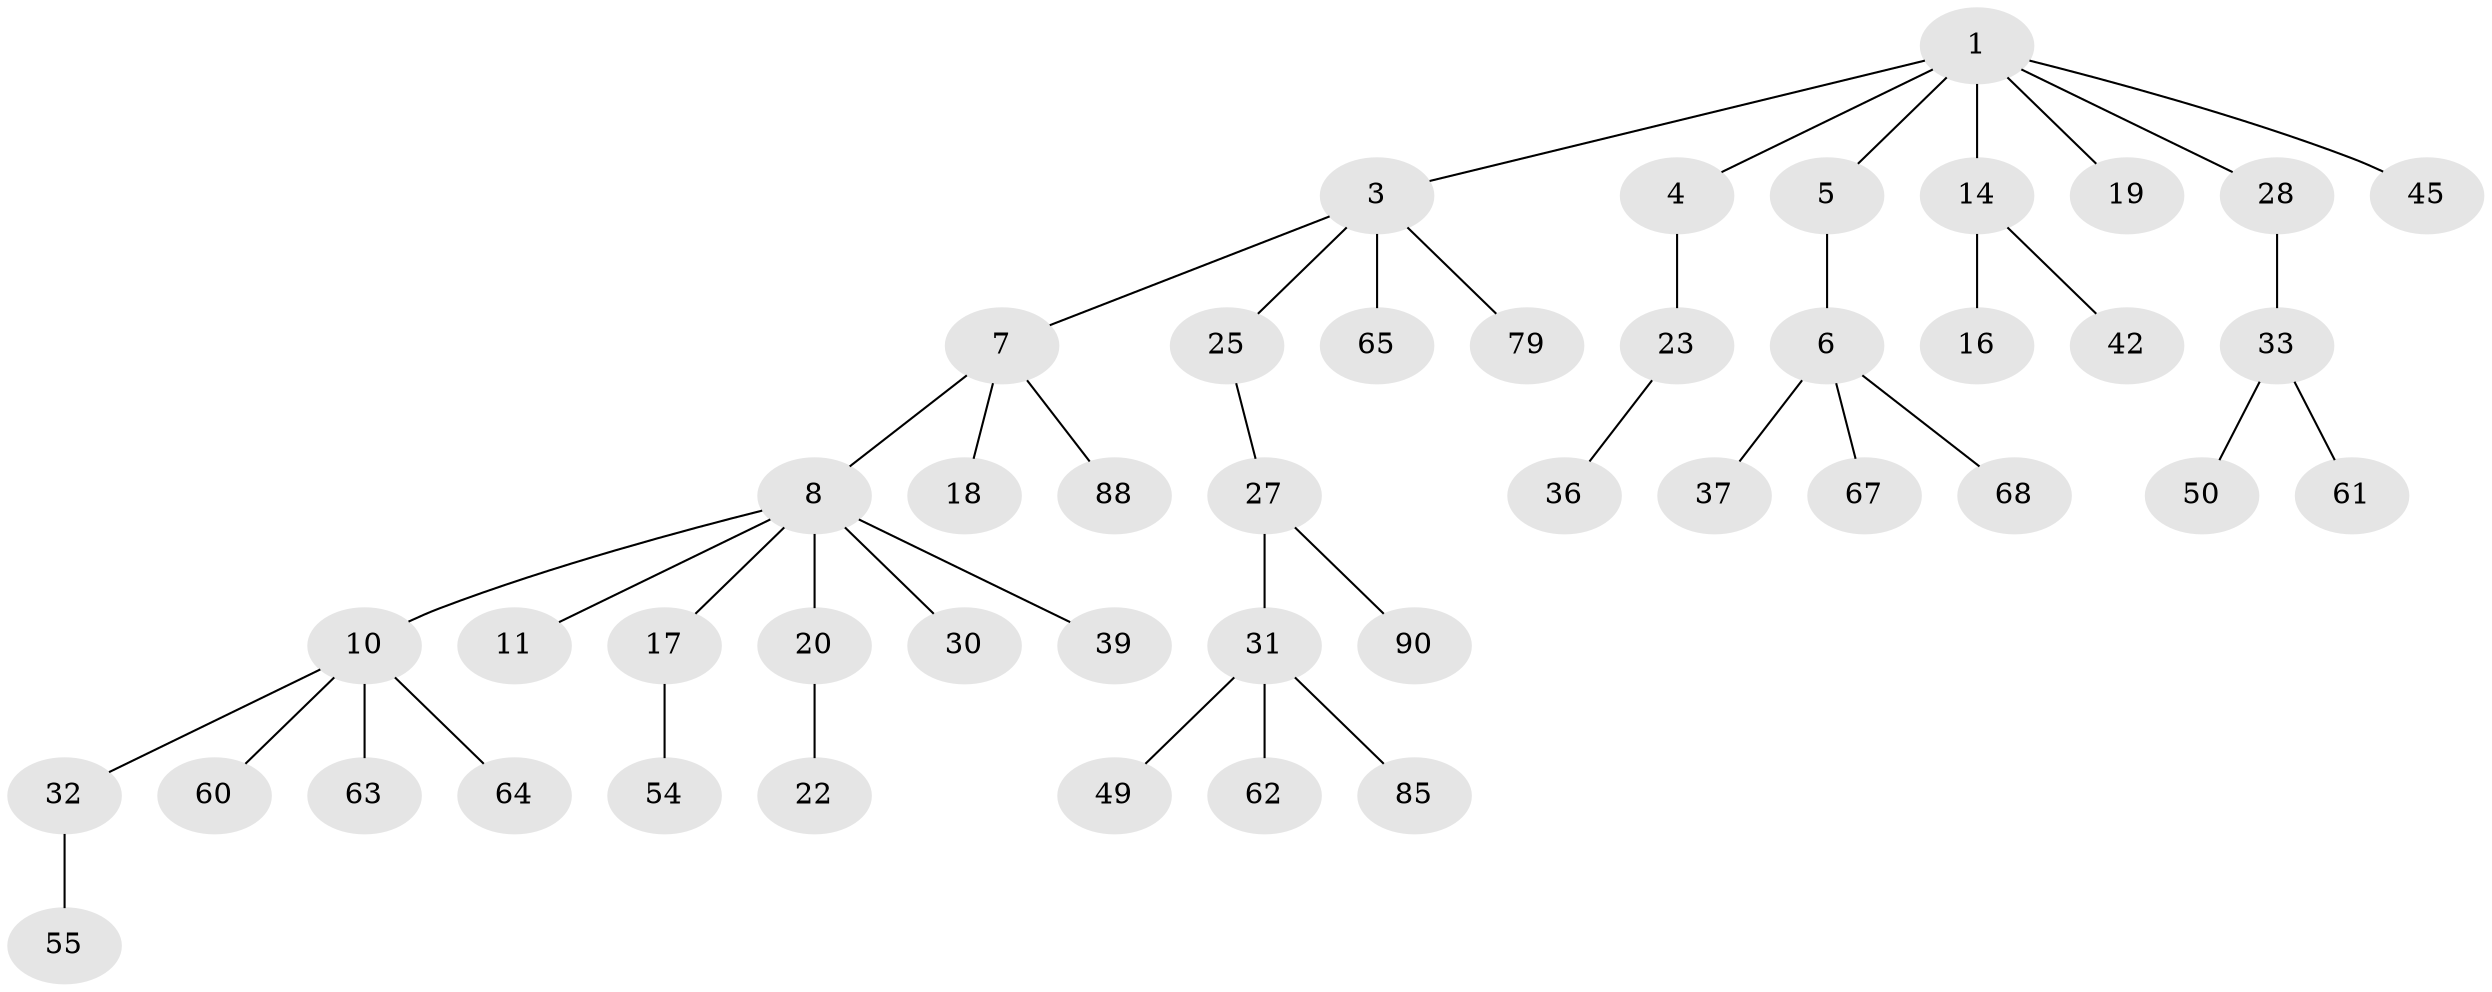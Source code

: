 // original degree distribution, {4: 0.08888888888888889, 6: 0.011111111111111112, 5: 0.022222222222222223, 2: 0.2111111111111111, 3: 0.14444444444444443, 7: 0.011111111111111112, 1: 0.5111111111111111}
// Generated by graph-tools (version 1.1) at 2025/19/03/04/25 18:19:11]
// undirected, 45 vertices, 44 edges
graph export_dot {
graph [start="1"]
  node [color=gray90,style=filled];
  1 [super="+2+13+38"];
  3;
  4;
  5 [super="+46"];
  6;
  7;
  8 [super="+12+9+29+21+82"];
  10 [super="+26+47+15"];
  11 [super="+59+84+80"];
  14;
  16;
  17 [super="+53"];
  18 [super="+71+41+52+35"];
  19;
  20 [super="+24+70"];
  22 [super="+75+51"];
  23 [super="+66"];
  25;
  27;
  28;
  30 [super="+83+69"];
  31 [super="+34"];
  32 [super="+44"];
  33;
  36;
  37 [super="+73"];
  39;
  42 [super="+43"];
  45 [super="+58"];
  49;
  50 [super="+72"];
  54;
  55;
  60 [super="+78"];
  61;
  62;
  63;
  64;
  65;
  67;
  68;
  79 [super="+81"];
  85;
  88;
  90;
  1 -- 3;
  1 -- 19;
  1 -- 4;
  1 -- 5;
  1 -- 28;
  1 -- 14;
  1 -- 45;
  3 -- 7;
  3 -- 25;
  3 -- 65;
  3 -- 79;
  4 -- 23;
  5 -- 6;
  6 -- 37;
  6 -- 67;
  6 -- 68;
  7 -- 8;
  7 -- 18;
  7 -- 88;
  8 -- 17;
  8 -- 39;
  8 -- 10;
  8 -- 11;
  8 -- 20;
  8 -- 30;
  10 -- 32;
  10 -- 60;
  10 -- 64;
  10 -- 63;
  14 -- 16;
  14 -- 42;
  17 -- 54;
  20 -- 22;
  23 -- 36;
  25 -- 27;
  27 -- 31;
  27 -- 90;
  28 -- 33;
  31 -- 49;
  31 -- 85;
  31 -- 62;
  32 -- 55;
  33 -- 50;
  33 -- 61;
}
